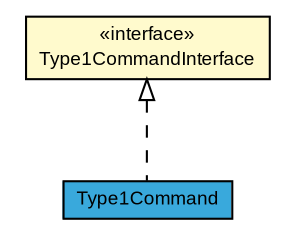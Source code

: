 #!/usr/local/bin/dot
#
# Class diagram 
# Generated by UMLGraph version R5_7_2-3-gee82a7 (http://www.umlgraph.org/)
#

digraph G {
	edge [fontname="arial",fontsize=10,labelfontname="arial",labelfontsize=10];
	node [fontname="arial",fontsize=10,shape=plaintext];
	nodesep=0.25;
	ranksep=0.5;
	// com.st.st25sdk.command.Type1CommandInterface
	c53600 [label=<<table title="com.st.st25sdk.command.Type1CommandInterface" border="0" cellborder="1" cellspacing="0" cellpadding="2" port="p" bgcolor="lemonChiffon" href="./Type1CommandInterface.html">
		<tr><td><table border="0" cellspacing="0" cellpadding="1">
<tr><td align="center" balign="center"> &#171;interface&#187; </td></tr>
<tr><td align="center" balign="center"> Type1CommandInterface </td></tr>
		</table></td></tr>
		</table>>, URL="./Type1CommandInterface.html", fontname="arial", fontcolor="black", fontsize=9.0];
	// com.st.st25sdk.command.Type1Command
	c53601 [label=<<table title="com.st.st25sdk.command.Type1Command" border="0" cellborder="1" cellspacing="0" cellpadding="2" port="p" bgcolor="#39a9dc" href="./Type1Command.html">
		<tr><td><table border="0" cellspacing="0" cellpadding="1">
<tr><td align="center" balign="center"> Type1Command </td></tr>
		</table></td></tr>
		</table>>, URL="./Type1Command.html", fontname="arial", fontcolor="black", fontsize=9.0];
	//com.st.st25sdk.command.Type1Command implements com.st.st25sdk.command.Type1CommandInterface
	c53600:p -> c53601:p [dir=back,arrowtail=empty,style=dashed];
}

